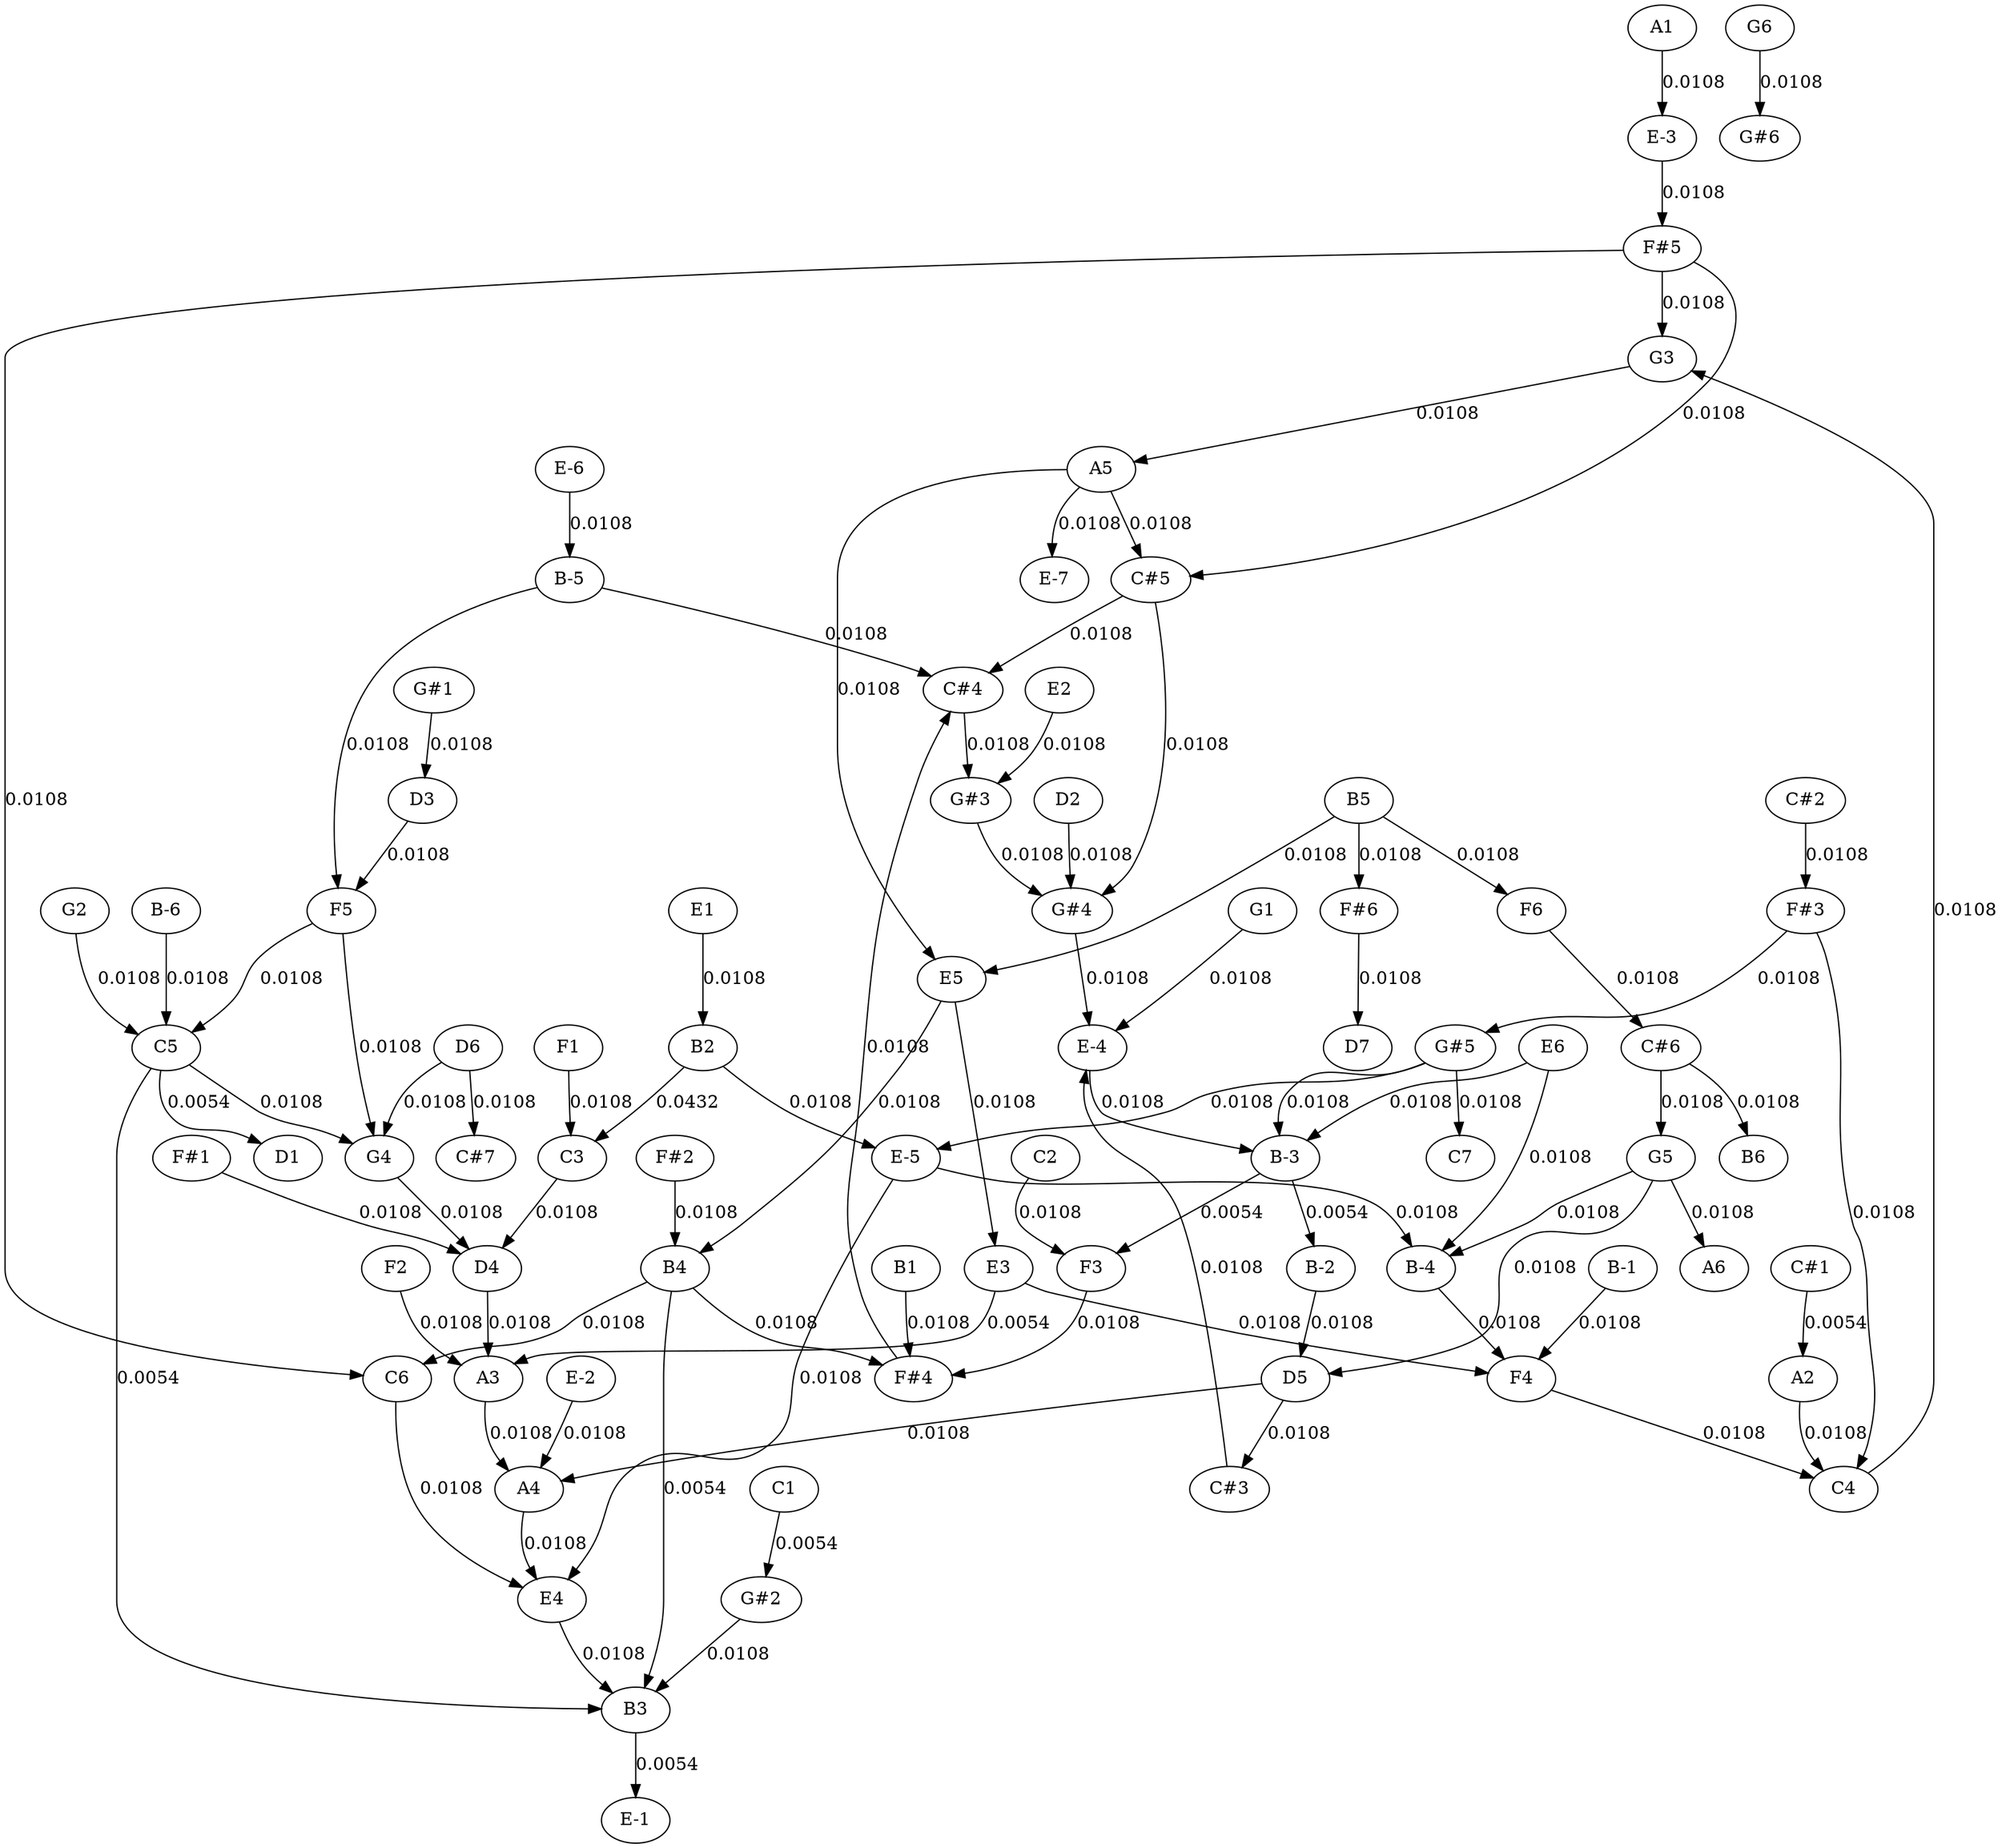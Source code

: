 strict graph {
	graph [bb="0,0,1303,1674"];
	node [label="\N"];
	edge [arrowtype=normal,
		dir=forward
	];
	A1	 [height="0.5",
		pos="249,1656",
		width="0.75"];
	"E-3"	 [height="0.5",
		pos="249,1566",
		width="0.75"];
	A1 -- "E-3"	 [label="0.0108",
		lp="268.25,1611",
		pos="e,249,1584.1 249,1637.6 249,1625.2 249,1608.4 249,1594.2"];
	"F#5"	 [height="0.5",
		pos="249,1476",
		width="0.75"];
	"E-3" -- "F#5"	 [label="0.0108",
		lp="268.25,1521",
		pos="e,249,1494.1 249,1547.6 249,1535.2 249,1518.4 249,1504.2"];
	G3	 [height="0.5",
		pos="249,1386",
		width="0.75"];
	"F#5" -- G3	 [label="0.0108",
		lp="268.25,1431",
		pos="e,249,1404.1 249,1457.6 249,1445.2 249,1428.4 249,1414.2"];
	"C#5"	 [height="0.5",
		pos="548,1152",
		width="0.75187"];
	"F#5" -- "C#5"	 [label="0.0108",
		lp="567.25,1341",
		pos="e,548,1170.2 275.8,1472.9 349.19,1466.4 548,1443.5 548,1387 548,1387 548,1387 548,1250 548,1226.5 548,1199.8 548,1180.4"];
	C6	 [height="0.5",
		pos="62,1008",
		width="0.75"];
	"F#5" -- C6	 [label="0.0108",
		lp="44.25,1251",
		pos="e,50.899,1024.7 222.87,1470.5 163.78,1459.4 25,1429.1 25,1387 25,1387 25,1387 25,1097 25,1074.2 35.679,1050.5 45.563,1033.5"];
	A2	 [height="0.5",
		pos="117,468",
		width="0.75"];
	C4	 [height="0.5",
		pos="191,378",
		width="0.75"];
	A2 -- C4	 [label="0.0108",
		lp="139.25,423",
		pos="e,165.75,384.4 113.6,449.88 112.34,438.77 112.62,424.47 119.5,414 127.87,401.27 142.29,393.01 156,387.73"];
	C4 -- G3	 [label="0.0108",
		lp="199.25,873",
		pos="e,245.69,1368 185.2,395.64 179.61,413.17 172,441.68 172,467 172,694 172,694 172,694 172,954.09 226.55,1265.9 243.82,1358.1"];
	A5	 [height="0.5",
		pos="399,1296",
		width="0.75"];
	G3 -- A5	 [label="0.0108",
		lp="357.25,1341",
		pos="e,379.39,1308.5 268.61,1373.5 294.66,1358.2 340.86,1331.1 370.69,1313.6"];
	A3	 [height="0.5",
		pos="972,468",
		width="0.75"];
	A4	 [height="0.5",
		pos="834,288",
		width="0.75"];
	A3 -- A4	 [label="0.0108",
		lp="960.25,378",
		pos="e,855.58,298.91 965.78,450.26 954.48,421.62 928.25,362.59 891,324 883.44,316.17 873.77,309.38 864.55,303.92"];
	E4	 [height="0.5",
		pos="744,198",
		width="0.75"];
	A4 -- E4	 [label="0.0108",
		lp="817.25,243",
		pos="e,758.59,213.26 819.14,272.47 804.72,258.37 782.67,236.81 766.18,220.68"];
	B3	 [height="0.5",
		pos="1069,108",
		width="0.75"];
	E4 -- B3	 [label="0.0108",
		lp="955.25,153",
		pos="e,1044.3,115.68 768.69,190.31 826.06,174.78 968.46,136.22 1034.4,118.36"];
	"E-1"	 [height="0.5",
		pos="1069,18",
		width="0.75"];
	B3 -- "E-1"	 [label="0.0054",
		lp="1088.2,63",
		pos="e,1069,36.05 1069,89.614 1069,77.24 1069,60.369 1069,46.22"];
	A5 -- "C#5"	 [label="0.0108",
		lp="502.25,1251",
		pos="e,538.5,1169.2 421.54,1285.9 435.02,1279.8 452,1270.9 465,1260 493.27,1236.2 518.11,1201.3 533.08,1177.9"];
	"E-7"	 [height="0.5",
		pos="367,1206",
		width="0.75"];
	A5 -- "E-7"	 [label="0.0108",
		lp="389.25,1251",
		pos="e,365.07,1224.3 383.65,1281.1 378.16,1275.2 372.58,1267.8 369.5,1260 366.38,1252 365.19,1242.9 364.95,1234.4"];
	E5	 [height="0.5",
		pos="439,1206",
		width="0.75"];
	A5 -- E5	 [label="0.0108",
		lp="442.25,1251",
		pos="e,431.51,1223.5 406.52,1278.4 412.39,1265.5 420.64,1247.4 427.36,1232.6"];
	B4	 [height="0.5",
		pos="80,1098",
		width="0.75"];
	E5 -- B4	 [label="0.0108",
		lp="362.25,1152",
		pos="e,105.6,1104.5 417.94,1194.3 413.1,1192.1 407.93,1189.8 403,1188 301.13,1150.2 175.96,1120.2 115.73,1106.7"];
	E3	 [height="0.5",
		pos="747,558",
		width="0.75"];
	E5 -- E3	 [label="0.0108",
		lp="660.25,873",
		pos="e,744.42,576.11 448.24,1188.8 471.04,1148.9 531.89,1042.5 583,954 633.88,865.86 659.78,850.32 698,756 721.65,697.63 736.16,624.76\
 742.76,586.07"];
	"C#4"	 [height="0.5",
		pos="548,918",
		width="0.75187"];
	"C#5" -- "C#4"	 [label="0.0108",
		lp="567.25,1053",
		pos="e,548,936.08 548,1133.9 548,1094.1 548,994.43 548,946.12"];
	"G#4"	 [height="0.5",
		pos="584,738",
		width="0.75927"];
	"C#5" -- "G#4"	 [label="0.0108",
		lp="666.25,963",
		pos="e,601.83,752.03 559.12,1135.2 579.62,1105 622.98,1036.7 642,972 653.33,933.47 648.22,922.12 650,882 652.2,832.46 648.51,815.91 622\
,774 618.54,768.53 614.01,763.36 609.29,758.76"];
	"G#3"	 [height="0.5",
		pos="572,828",
		width="0.75927"];
	"C#4" -- "G#3"	 [label="0.0108",
		lp="569.25,873",
		pos="e,559.73,844.12 546.19,899.91 545.62,889.34 545.91,875.61 549.5,864 550.69,860.15 552.43,856.32 554.42,852.67"];
	"E-4"	 [height="0.5",
		pos="636,648",
		width="0.75"];
	"G#4" -- "E-4"	 [label="0.0108",
		lp="624.25,693",
		pos="e,620.9,663.36 588.81,720.04 592.29,709.26 597.58,695.26 604.5,684 607.26,679.5 610.64,675.04 614.14,670.89"];
	E3 -- A3	 [label="0.0054",
		lp="950.25,513",
		pos="e,956.29,483 767.53,546.04 772.48,543.75 777.84,541.56 783,540 835.46,524.13 854.69,543.74 905,522 914.45,517.92 933.35,502.68 948.67\
,489.59"];
	F4	 [height="0.5",
		pos="513,468",
		width="0.75"];
	E3 -- F4	 [label="0.0108",
		lp="670.25,513",
		pos="e,535.96,477.63 724.14,548.4 682.37,532.7 593.63,499.32 545.56,481.25"];
	B4 -- B3	 [label="0.0054",
		lp="19.25,603",
		pos="e,1042,109.77 59.398,1086 35.695,1071.7 0,1044.3 0,1009 0,1009 0,1009 0,197 0,144.08 843.02,115.75 1031.8,110.07"];
	B4 -- C6	 [label="0.0108",
		lp="92.25,1053",
		pos="e,65.46,1025.9 76.529,1080 73.965,1067.5 70.422,1050.2 67.476,1035.8"];
	"F#4"	 [height="0.5",
		pos="395,1008",
		width="0.75"];
	B4 -- "F#4"	 [label="0.0108",
		lp="285.25,1053",
		pos="e,370.34,1015.9 104.46,1090.2 160.16,1074.6 296.62,1036.5 360.7,1018.6"];
	"B-1"	 [height="0.5",
		pos="479,558",
		width="0.75"];
	"B-1" -- F4	 [label="0.0108",
		lp="505.25,513",
		pos="e,498.69,483.52 478.79,539.69 479.22,529.04 480.8,515.3 485.5,504 487.28,499.71 489.75,495.5 492.47,491.58"];
	F4 -- C4	 [label="0.0108",
		lp="435.25,423",
		pos="e,217.02,383.31 490.22,458.07 460.58,446.69 407.02,426.95 360,414 314.71,401.52 261.51,391.2 227.07,385.07"];
	"B-2"	 [height="0.5",
		pos="281,468",
		width="0.75"];
	D5	 [height="0.5",
		pos="709,378",
		width="0.75"];
	"B-2" -- D5	 [label="0.0108",
		lp="337.25,423",
		pos="e,681.89,378.49 287.75,450.35 293.66,438.09 303.51,422.17 317.5,414 376.97,379.28 586.02,377.55 671.82,378.37"];
	D5 -- A4	 [label="0.0108",
		lp="802.25,333",
		pos="e,816.12,301.58 726.91,364.39 748.07,349.49 783.47,324.57 807.73,307.49"];
	"C#3"	 [height="0.5",
		pos="737,288",
		width="0.75187"];
	D5 -- "C#3"	 [label="0.0108",
		lp="731.25,333",
		pos="e,723.18,303.91 707.35,359.81 706.92,349.2 707.46,335.47 711.5,324 712.93,319.93 715,315.93 717.35,312.17"];
	"C#3" -- "E-4"	 [label="0.0108",
		lp="748.25,468",
		pos="e,654.89,634.95 744.46,305.39 746.71,311.15 748.88,317.75 750,324 755.67,355.57 751.26,364.54 745,396 744.39,399.08 679.74,609.39\
 678,612 673.96,618.05 668.58,623.61 663.03,628.43"];
	"B-3"	 [height="0.5",
		pos="295,558",
		width="0.75"];
	F3	 [height="0.5",
		pos="368,468",
		width="0.75"];
	"B-3" -- F3	 [label="0.0054",
		lp="345.25,513",
		pos="e,349.77,481.68 302.68,540.25 308.15,529.29 316.18,515.02 325.5,504 330.23,498.41 335.93,493.03 341.6,488.24"];
	"B-3" -- "B-2"	 [label="0.0054",
		lp="265.25,513",
		pos="e,263.1,481.78 272.85,547.36 262.55,541.61 251.31,533.22 245.5,522 239.54,510.48 246.46,498.4 255.73,488.7"];
	F3 -- "F#4"	 [label="0.0108",
		lp="414.25,738",
		pos="e,395,989.8 387.68,480.83 395.54,486.71 403.73,494.59 408,504 416.65,523.07 395,671.06 395,692 395,919 395,919 395,919 395,939.37\
 395,962.39 395,979.78"];
	"F#4" -- "C#4"	 [label="0.0108",
		lp="505.25,963",
		pos="e,527.9,930.56 414.69,995.68 441.17,980.45 488.44,953.25 519,935.68"];
	"B-4"	 [height="0.5",
		pos="551,558",
		width="0.75"];
	"B-4" -- F4	 [label="0.0108",
		lp="555.25,513",
		pos="e,520.12,485.48 543.85,540.45 538.33,527.66 530.59,509.74 524.24,495.04"];
	"B-5"	 [height="0.5",
		pos="709,1008",
		width="0.75"];
	"B-5" -- "C#4"	 [label="0.0108",
		lp="623.25,963",
		pos="e,560.7,934.4 683.36,1001.8 661.12,996.62 628.64,987.11 603.5,972 590.22,964.01 577.54,952.34 567.67,941.98"];
	F5	 [height="0.5",
		pos="1109,828",
		width="0.75"];
	"B-5" -- F5	 [label="0.0108",
		lp="962.25,918",
		pos="e,1086.8,838.61 730.28,996.84 735.11,994.57 740.22,992.18 745,990 867.29,934.09 1014,870.16 1077.3,842.7"];
	C5	 [height="0.5",
		pos="1200,738",
		width="0.75"];
	F5 -- C5	 [label="0.0108",
		lp="1177.2,783",
		pos="e,1183,752.53 1122,812.16 1131.7,801.28 1145.5,786.32 1158.5,774 1163.7,769.03 1169.5,763.9 1175.1,759.15"];
	G4	 [height="0.5",
		pos="1108,648",
		width="0.75"];
	F5 -- G4	 [label="0.0108",
		lp="1128.2,738",
		pos="e,1108.1,666.02 1108.9,809.93 1108.7,778.97 1108.4,713.3 1108.2,676.13"];
	"G#3" -- "G#4"	 [label="0.0108",
		lp="599.25,783",
		pos="e,581.65,756.22 574.31,810.03 576,797.69 578.31,780.73 580.25,766.47"];
	C5 -- B3	 [label="0.0054",
		lp="1215.2,423",
		pos="e,1094.4,114.49 1198.8,719.81 1197.6,702.08 1196,673.62 1196,649 1196,649 1196,649 1196,197 1196,152.25 1142.1,128.46 1104.5,117.31"];
	D1	 [height="0.5",
		pos="1251,648",
		width="0.75"];
	C5 -- D1	 [label="0.0054",
		lp="1249.2,693",
		pos="e,1241.7,665.04 1209.4,720.86 1217,707.71 1227.9,688.92 1236.6,673.86"];
	C5 -- G4	 [label="0.0108",
		lp="1163.2,693",
		pos="e,1116.4,665.15 1178.9,726.75 1167.6,720.6 1153.9,712.02 1143.5,702 1135,693.84 1127.5,683.34 1121.6,673.84"];
	D4	 [height="0.5",
		pos="977,558",
		width="0.75"];
	G4 -- D4	 [label="0.0108",
		lp="1074.2,603",
		pos="e,995.4,571.36 1089.5,634.58 1067.2,619.58 1029.4,594.22 1003.9,577.06"];
	"B-6"	 [height="0.5",
		pos="1276,828",
		width="0.75"];
	"B-6" -- C5	 [label="0.0108",
		lp="1276.2,783",
		pos="e,1218.4,751.32 1268.1,810.7 1262.3,799.67 1253.8,785.14 1244,774 1238.9,768.15 1232.7,762.55 1226.5,757.61"];
	B1	 [height="0.5",
		pos="395,1098",
		width="0.75"];
	B1 -- "F#4"	 [label="0.0108",
		lp="414.25,1053",
		pos="e,395,1026.1 395,1079.6 395,1067.2 395,1050.4 395,1036.2"];
	B2	 [height="0.5",
		pos="775,738",
		width="0.75"];
	"E-5"	 [height="0.5",
		pos="545,648",
		width="0.75"];
	B2 -- "E-5"	 [label="0.0108",
		lp="574.25,693",
		pos="e,543.24,665.98 750.15,730.9 735.12,727.37 715.54,723.03 698,720 666.33,714.53 577.82,724.12 554.5,702 547.55,695.41 544.64,685.61\
 543.65,676.22"];
	C3	 [height="0.5",
		pos="963,648",
		width="0.75"];
	B2 -- C3	 [label="0.0432",
		lp="905.25,693",
		pos="e,941.69,659.08 796.66,726.92 826.16,713.18 880.6,687.79 927,666 928.78,665.16 930.62,664.3 932.46,663.43"];
	C3 -- D4	 [label="0.0108",
		lp="991.25,603",
		pos="e,974.31,575.92 965.7,630.03 967.67,617.62 970.4,600.51 972.67,586.19"];
	"E-5" -- E4	 [label="0.0108",
		lp="673.25,423",
		pos="e,721.75,208.83 569.14,639.56 600.57,629.82 651.71,613.76 653,612 678.8,576.9 654,557.56 654,514 654,514 654,514 654,287 654,253.18\
 686.89,228.09 712.9,213.54"];
	"E-5" -- "B-4"	 [label="0.0108",
		lp="568.25,603",
		pos="e,549.84,576.05 546.19,629.61 547.03,617.24 548.18,600.37 549.14,586.22"];
	D4 -- A3	 [label="0.0108",
		lp="994.25,513",
		pos="e,972.97,486.05 976.01,539.61 975.31,527.24 974.35,510.37 973.55,496.22"];
	C6 -- E4	 [label="0.0108",
		lp="81.25,603",
		pos="e,716.84,199.59 62,989.8 62,972.06 62,943.6 62,919 62,919 62,919 62,287 62,221.48 563.53,203.62 706.42,199.86"];
	B5	 [height="0.5",
		pos="654,1296",
		width="0.75"];
	"F#6"	 [height="0.5",
		pos="654,1206",
		width="0.75"];
	B5 -- "F#6"	 [label="0.0108",
		lp="673.25,1251",
		pos="e,654,1224.1 654,1277.6 654,1265.2 654,1248.4 654,1234.2"];
	F6	 [height="0.5",
		pos="762,1206",
		width="0.75"];
	B5 -- F6	 [label="0.0108",
		lp="737.25,1251",
		pos="e,745.44,1220.5 670.4,1281.6 688.24,1267.1 716.95,1243.7 737.48,1227"];
	B5 -- E5	 [label="0.0108",
		lp="595.25,1251",
		pos="e,462.71,1215 632.46,1284.7 608.97,1273.7 570.15,1255.8 536,1242 515.04,1233.5 491.15,1224.9 472.32,1218.3"];
	D7	 [height="0.5",
		pos="654,1098",
		width="0.75"];
	"F#6" -- D7	 [label="0.0108",
		lp="673.25,1152",
		pos="e,654,1116.3 654,1188 654,1171.4 654,1145.9 654,1126.4"];
	"C#6"	 [height="0.5",
		pos="798,1098",
		width="0.75187"];
	F6 -- "C#6"	 [label="0.0108",
		lp="805.25,1152",
		pos="e,792.35,1115.6 767.78,1188 773.54,1171 782.45,1144.8 789.1,1125.2"];
	G5	 [height="0.5",
		pos="819,648",
		width="0.75"];
	"C#6" -- G5	 [label="0.0108",
		lp="855.25,873",
		pos="e,824.19,665.69 810.21,1081.7 814.42,1075.8 818.87,1068.8 822,1062 832.15,1039.9 836,1033.4 836,1009 836,1009 836,1009 836,737 836\
,716.12 831.33,692.96 826.89,675.64"];
	B6	 [height="0.5",
		pos="781,1008",
		width="0.75"];
	"C#6" -- B6	 [label="0.0108",
		lp="803.25,1053",
		pos="e,780.32,1026.4 789.85,1080.6 787.36,1074.9 784.91,1068.3 783.5,1062 781.68,1053.9 780.84,1044.9 780.5,1036.6"];
	"C#1"	 [height="0.5",
		pos="117,558",
		width="0.75187"];
	"C#1" -- A2	 [label="0.0054",
		lp="136.25,513",
		pos="e,117,486.05 117,539.61 117,527.24 117,510.37 117,496.22"];
	"C#2"	 [height="0.5",
		pos="241,918",
		width="0.75187"];
	"F#3"	 [height="0.5",
		pos="241,828",
		width="0.75"];
	"C#2" -- "F#3"	 [label="0.0108",
		lp="260.25,873",
		pos="e,241,846.05 241,899.61 241,887.24 241,870.37 241,856.22"];
	"F#3" -- C4	 [label="0.0108",
		lp="229.25,603",
		pos="e,196.8,395.64 231.7,811.05 222.57,793.86 210,765.4 210,739 210,739 210,739 210,467 210,446.03 204.78,422.87 199.82,405.58"];
	"G#5"	 [height="0.5",
		pos="297,738",
		width="0.75927"];
	"F#3" -- "G#5"	 [label="0.0108",
		lp="294.25,783",
		pos="e,286.89,754.89 251.01,811.27 259.48,797.96 271.75,778.67 281.49,763.37"];
	"G#5" -- "E-5"	 [label="0.0108",
		lp="463.25,693",
		pos="e,521.65,657.28 320.78,728.56 365.33,712.75 461.45,678.65 512.15,660.66"];
	C7	 [height="0.5",
		pos="265,648",
		width="0.75"];
	"G#5" -- C7	 [label="0.0108",
		lp="295.25,693",
		pos="e,266.83,666.14 285.68,721.25 281.95,715.43 278.1,708.64 275.5,702 272.33,693.89 270.07,684.7 268.49,676.27"];
	"G#5" -- "B-3"	 [label="0.0108",
		lp="337.25,648",
		pos="e,301.11,575.91 306.74,720.83 309.68,715.09 312.52,708.45 314,702 323.2,662 312.84,614.61 304.18,585.69"];
	"E-4" -- "B-3"	 [label="0.0108",
		lp="467.25,603",
		pos="e,315.64,569.62 612.68,638.85 602.98,635.71 591.54,632.32 581,630 522.53,617.12 505.24,627.81 447.5,612 427.72,606.58 424.47,600.45\
 405,594 372.87,583.36 362.91,587.28 331,576 329.09,575.33 327.15,574.58 325.21,573.8"];
	G5 -- "B-4"	 [label="0.0108",
		lp="729.25,603",
		pos="e,574.73,566.79 795.22,639.19 747.34,623.47 639.23,587.97 584.33,569.95"];
	A6	 [height="0.5",
		pos="819,558",
		width="0.75"];
	G5 -- A6	 [label="0.0108",
		lp="838.25,603",
		pos="e,819,576.05 819,629.61 819,617.24 819,600.37 819,586.22"];
	G5 -- D5	 [label="0.0108",
		lp="865.25,513",
		pos="e,726.59,391.92 838.73,635.58 846.91,629.69 855.53,621.69 860,612 866.11,598.75 866.01,565.03 855,540 828.18,479.03 768.92,425.58\
 734.71,398.28"];
	C1	 [height="0.5",
		pos="1252,288",
		width="0.75"];
	"G#2"	 [height="0.5",
		pos="1252,198",
		width="0.75927"];
	C1 -- "G#2"	 [label="0.0054",
		lp="1271.2,243",
		pos="e,1252,216.05 1252,269.61 1252,257.24 1252,240.37 1252,226.22"];
	"G#2" -- B3	 [label="0.0108",
		lp="1248.2,153",
		pos="e,1096,110.53 1243.1,180.7 1235.7,168.78 1224.2,153.15 1210,144 1178.5,123.73 1136.1,115.2 1106.1,111.61"];
	C2	 [height="0.5",
		pos="367,558",
		width="0.75"];
	C2 -- F3	 [label="0.0108",
		lp="387.25,513",
		pos="e,367.81,486.05 367.2,539.61 367.34,527.24 367.53,510.37 367.69,496.22"];
	D2	 [height="0.5",
		pos="499,828",
		width="0.75"];
	D2 -- "G#4"	 [label="0.0108",
		lp="554.25,783",
		pos="e,563.91,750.79 507.87,810.57 514.35,799.49 523.83,784.94 534.5,774 540.73,767.61 548.27,761.61 555.56,756.45"];
	D3	 [height="0.5",
		pos="1109,918",
		width="0.75"];
	D3 -- F5	 [label="0.0108",
		lp="1128.2,873",
		pos="e,1109,846.05 1109,899.61 1109,887.24 1109,870.37 1109,856.22"];
	D6	 [height="0.5",
		pos="1025,738",
		width="0.75"];
	"C#7"	 [height="0.5",
		pos="1035,648",
		width="0.75187"];
	D6 -- "C#7"	 [label="0.0108",
		lp="1014.2,693",
		pos="e,1015.1,660.78 1008.9,723.43 998.59,712.93 988.14,697.9 994.5,684 997.41,677.64 1002.1,672 1007.3,667.2"];
	D6 -- G4	 [label="0.0108",
		lp="1076.2,693",
		pos="e,1087.6,659.99 1032.5,720.46 1038,709.32 1046.4,694.76 1056.5,684 1063,677.08 1071.1,670.78 1079,665.5"];
	"E-2"	 [height="0.5",
		pos="859,378",
		width="0.75"];
	"E-2" -- A4	 [label="0.0108",
		lp="868.25,333",
		pos="e,838.81,305.92 854.18,360.03 850.62,347.49 845.7,330.17 841.61,315.77"];
	"E-6"	 [height="0.5",
		pos="726,1098",
		width="0.75"];
	"E-6" -- "B-5"	 [label="0.0108",
		lp="739.25,1053",
		pos="e,712.27,1025.9 722.72,1080 720.3,1067.5 716.95,1050.2 714.17,1035.8"];
	E1	 [height="0.5",
		pos="775,828",
		width="0.75"];
	E1 -- B2	 [label="0.0108",
		lp="794.25,783",
		pos="e,775,756.05 775,809.61 775,797.24 775,780.37 775,766.22"];
	E2	 [height="0.5",
		pos="476,918",
		width="0.75"];
	E2 -- "G#3"	 [label="0.0108",
		lp="524.25,873",
		pos="e,550.47,839.37 482.04,900.05 486.75,888.73 494.23,874.12 504.5,864 507.55,861 524.8,852.07 541.1,843.98"];
	E6	 [height="0.5",
		pos="460,648",
		width="0.75"];
	E6 -- "B-4"	 [label="0.0108",
		lp="525.25,603",
		pos="e,533.03,571.49 471.97,631.41 480.72,620.43 493.18,605.68 505.5,594 511.5,588.31 518.39,582.63 524.97,577.56"];
	E6 -- "B-3"	 [label="0.0108",
		lp="386.25,603",
		pos="e,310.87,572.81 435.76,639.99 416.39,633.91 388.88,624.17 366.5,612 349.53,602.77 332.07,589.91 318.66,579.17"];
	"F#1"	 [height="0.5",
		pos="891,648",
		width="0.75"];
	"F#1" -- D4	 [label="0.0108",
		lp="946.25,603",
		pos="e,956.99,570.41 899.84,630.54 906.3,619.44 915.78,604.89 926.5,594 932.95,587.44 940.79,581.33 948.35,576.11"];
	"F#2"	 [height="0.5",
		pos="80,1206",
		width="0.75"];
	"F#2" -- B4	 [label="0.0108",
		lp="90.25,1152",
		pos="e,74.442,1115.9 74.442,1188.1 72.834,1182.4 71.299,1176 70.5,1170 68.386,1154.1 68.386,1149.9 70.5,1134 70.862,1131.3 71.375,1128.5\
 71.978,1125.7"];
	F1	 [height="0.5",
		pos="931,738",
		width="0.75"];
	F1 -- C3	 [label="0.0108",
		lp="969.25,693",
		pos="e,956.9,665.78 937.02,720.45 941.64,707.75 948.1,689.96 953.43,675.32"];
	F2	 [height="0.5",
		pos="1051,558",
		width="0.75"];
	F2 -- A3	 [label="0.0108",
		lp="1050.2,513",
		pos="e,990.71,481.35 1042.5,540.7 1036.3,529.67 1027.2,515.14 1017,504 1011.7,498.17 1005.3,492.58 999.05,487.64"];
	"G#1"	 [height="0.5",
		pos="1109,1008",
		width="0.75927"];
	"G#1" -- D3	 [label="0.0108",
		lp="1128.2,963",
		pos="e,1109,936.05 1109,989.61 1109,977.24 1109,960.37 1109,946.22"];
	G1	 [height="0.5",
		pos="662,738",
		width="0.75"];
	G1 -- "E-4"	 [label="0.0108",
		lp="671.25,693",
		pos="e,641,665.92 656.99,720.03 653.28,707.49 648.16,690.17 643.91,675.77"];
	G2	 [height="0.5",
		pos="1204,828",
		width="0.75"];
	G2 -- C5	 [label="0.0108",
		lp="1221.2,783",
		pos="e,1200.8,756.05 1203.2,809.61 1202.6,797.24 1201.9,780.37 1201.2,766.22"];
	G6	 [height="0.5",
		pos="322,1656",
		width="0.75"];
	"G#6"	 [height="0.5",
		pos="322,1566",
		width="0.75927"];
	G6 -- "G#6"	 [label="0.0108",
		lp="341.25,1611",
		pos="e,322,1584.1 322,1637.6 322,1625.2 322,1608.4 322,1594.2"];
}

